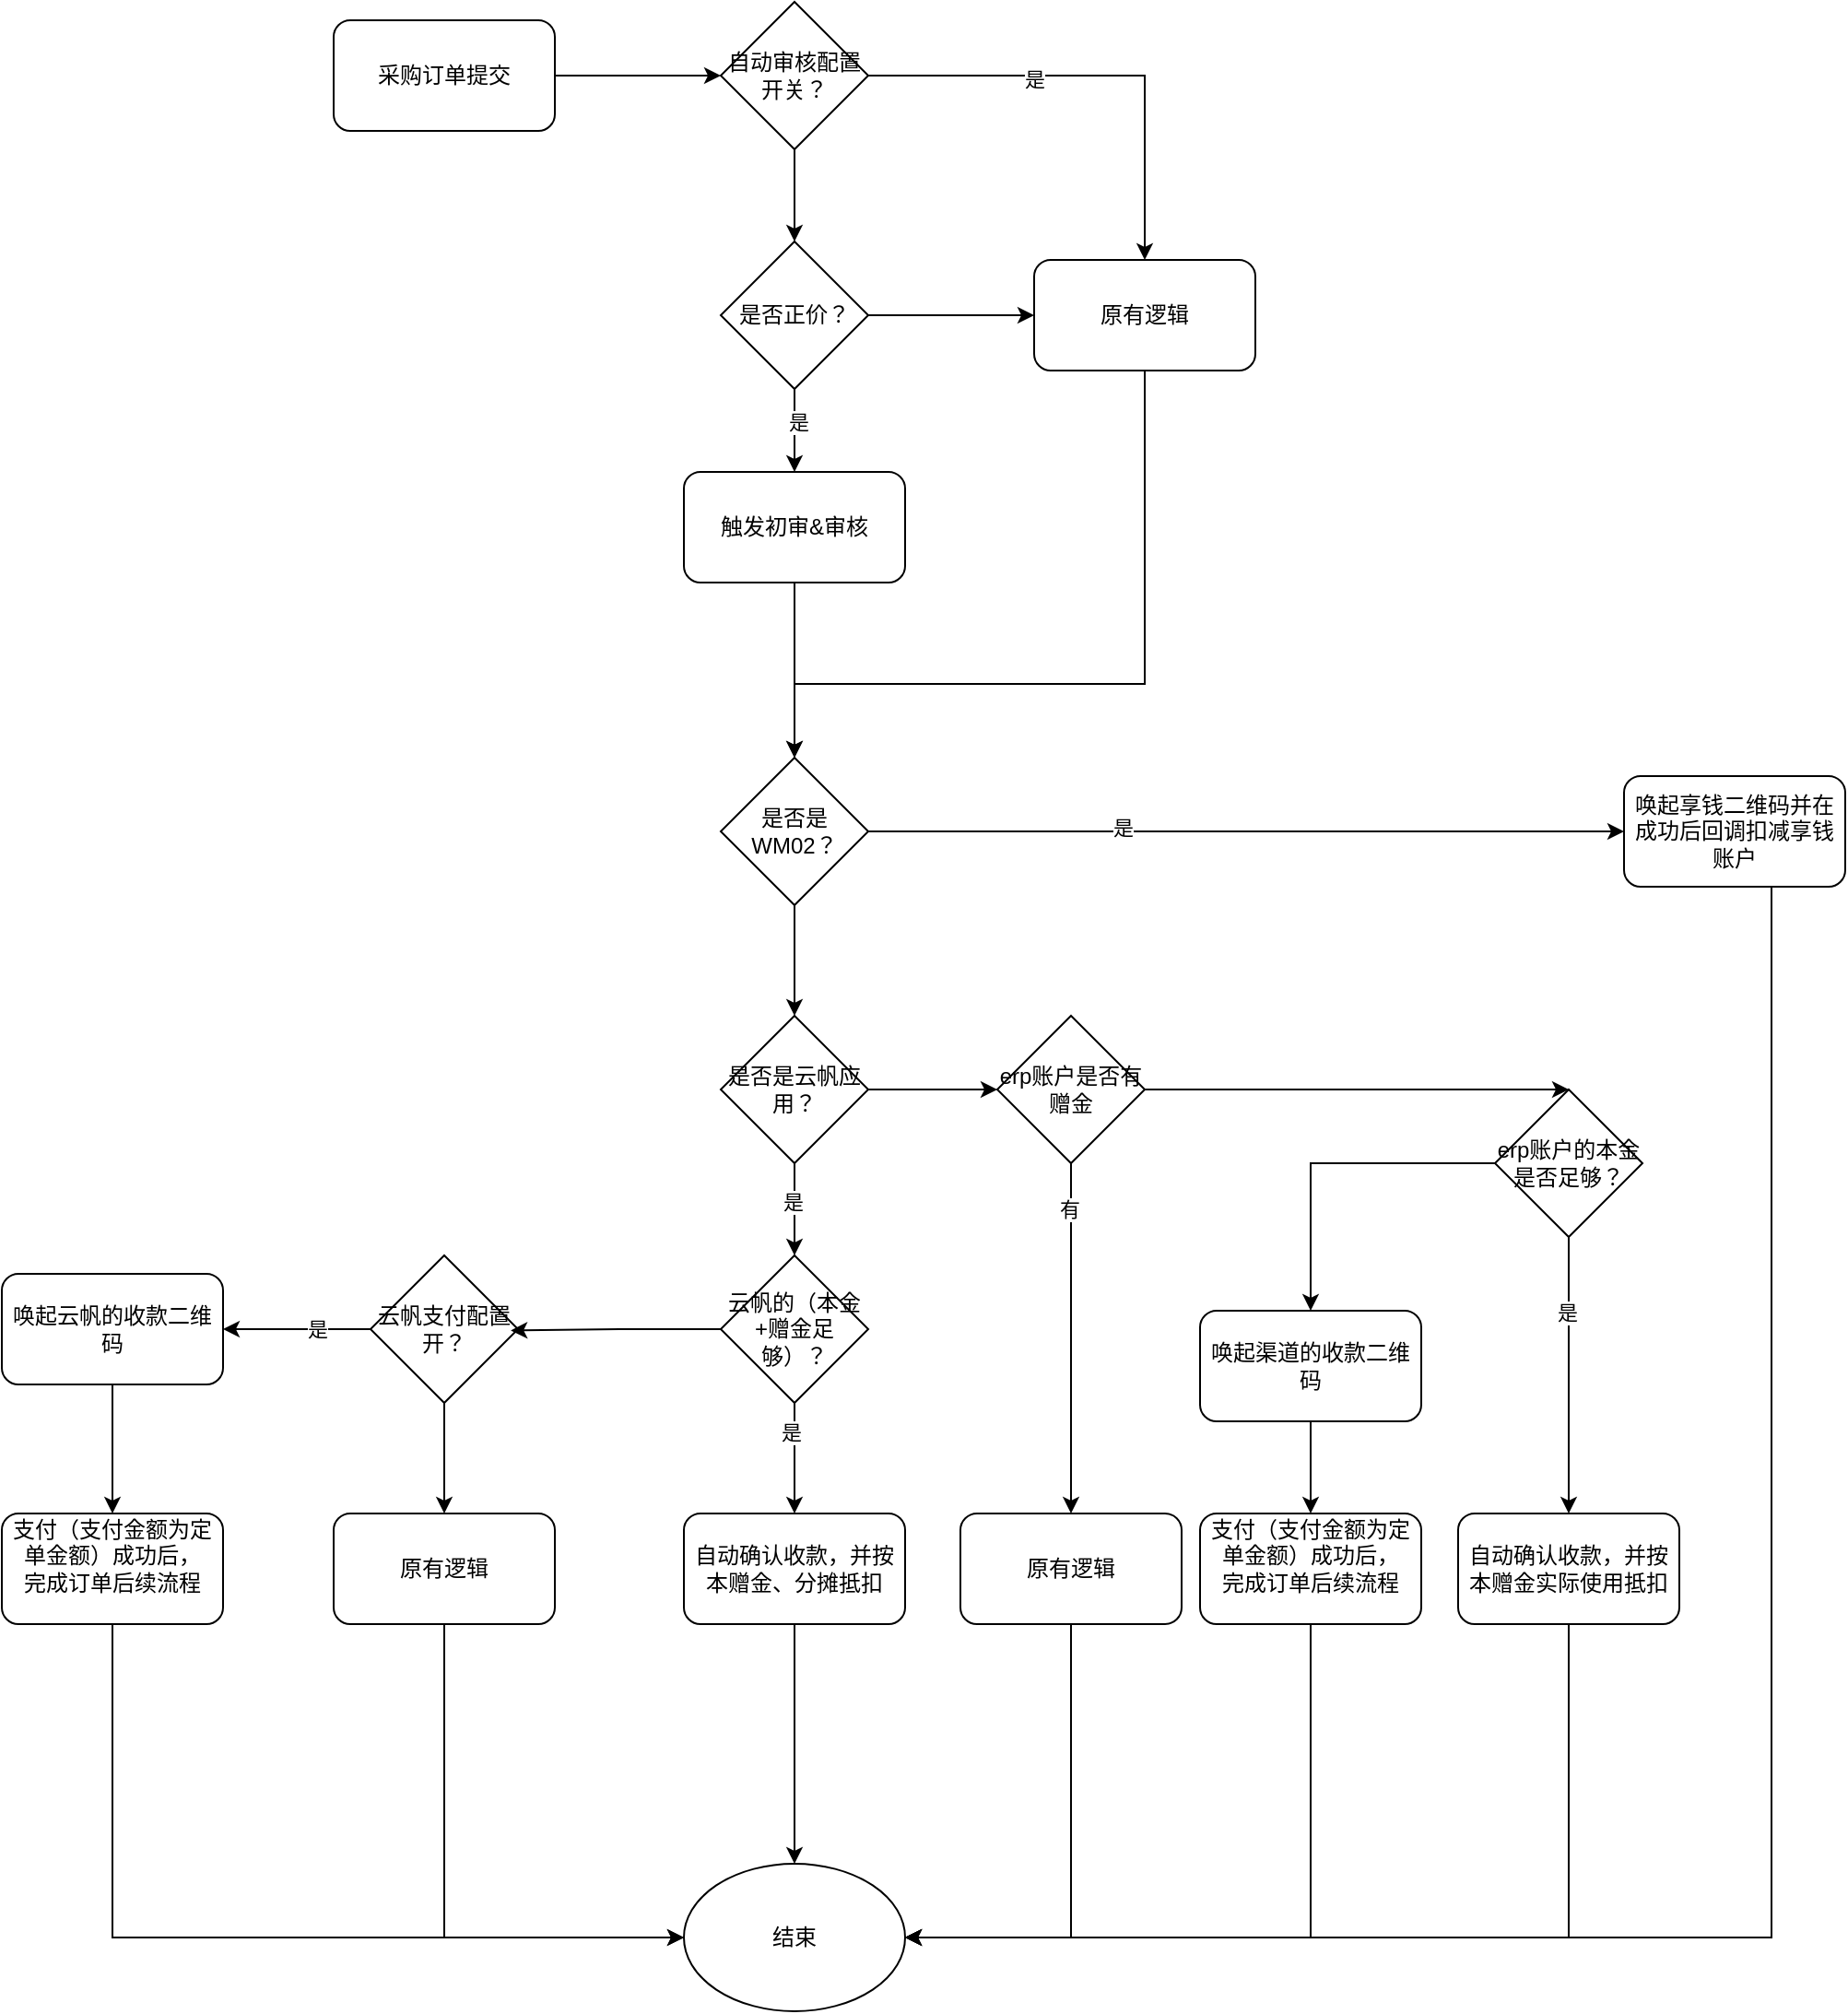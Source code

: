 <mxfile version="26.0.5">
  <diagram name="第 1 页" id="-Kdvy_L9UkKGEoizAO2K">
    <mxGraphModel dx="989" dy="514" grid="1" gridSize="10" guides="1" tooltips="1" connect="1" arrows="1" fold="1" page="1" pageScale="1" pageWidth="1100" pageHeight="850" math="0" shadow="0">
      <root>
        <mxCell id="0" />
        <mxCell id="1" parent="0" />
        <mxCell id="CGeWBXCP5YsrH_zelqQp-5" style="edgeStyle=orthogonalEdgeStyle;rounded=0;orthogonalLoop=1;jettySize=auto;html=1;exitX=0.5;exitY=1;exitDx=0;exitDy=0;" edge="1" parent="1" source="CGeWBXCP5YsrH_zelqQp-1" target="CGeWBXCP5YsrH_zelqQp-4">
          <mxGeometry relative="1" as="geometry" />
        </mxCell>
        <mxCell id="CGeWBXCP5YsrH_zelqQp-8" style="edgeStyle=orthogonalEdgeStyle;rounded=0;orthogonalLoop=1;jettySize=auto;html=1;exitX=1;exitY=0.5;exitDx=0;exitDy=0;" edge="1" parent="1" source="CGeWBXCP5YsrH_zelqQp-1" target="CGeWBXCP5YsrH_zelqQp-7">
          <mxGeometry relative="1" as="geometry" />
        </mxCell>
        <mxCell id="CGeWBXCP5YsrH_zelqQp-69" value="是" style="edgeLabel;html=1;align=center;verticalAlign=middle;resizable=0;points=[];" vertex="1" connectable="0" parent="CGeWBXCP5YsrH_zelqQp-8">
          <mxGeometry x="-0.28" y="-2" relative="1" as="geometry">
            <mxPoint as="offset" />
          </mxGeometry>
        </mxCell>
        <mxCell id="CGeWBXCP5YsrH_zelqQp-1" value="自动审核配置开关？" style="rhombus;whiteSpace=wrap;html=1;" vertex="1" parent="1">
          <mxGeometry x="450" y="110" width="80" height="80" as="geometry" />
        </mxCell>
        <mxCell id="CGeWBXCP5YsrH_zelqQp-3" style="edgeStyle=orthogonalEdgeStyle;rounded=0;orthogonalLoop=1;jettySize=auto;html=1;entryX=0;entryY=0.5;entryDx=0;entryDy=0;" edge="1" parent="1" source="CGeWBXCP5YsrH_zelqQp-2" target="CGeWBXCP5YsrH_zelqQp-1">
          <mxGeometry relative="1" as="geometry" />
        </mxCell>
        <mxCell id="CGeWBXCP5YsrH_zelqQp-2" value="采购订单提交" style="rounded=1;whiteSpace=wrap;html=1;" vertex="1" parent="1">
          <mxGeometry x="240" y="120" width="120" height="60" as="geometry" />
        </mxCell>
        <mxCell id="CGeWBXCP5YsrH_zelqQp-9" style="edgeStyle=orthogonalEdgeStyle;rounded=0;orthogonalLoop=1;jettySize=auto;html=1;" edge="1" parent="1" source="CGeWBXCP5YsrH_zelqQp-4" target="CGeWBXCP5YsrH_zelqQp-7">
          <mxGeometry relative="1" as="geometry" />
        </mxCell>
        <mxCell id="CGeWBXCP5YsrH_zelqQp-12" style="edgeStyle=orthogonalEdgeStyle;rounded=0;orthogonalLoop=1;jettySize=auto;html=1;" edge="1" parent="1" source="CGeWBXCP5YsrH_zelqQp-4" target="CGeWBXCP5YsrH_zelqQp-11">
          <mxGeometry relative="1" as="geometry" />
        </mxCell>
        <mxCell id="CGeWBXCP5YsrH_zelqQp-68" value="是" style="edgeLabel;html=1;align=center;verticalAlign=middle;resizable=0;points=[];" vertex="1" connectable="0" parent="CGeWBXCP5YsrH_zelqQp-12">
          <mxGeometry x="-0.212" y="2" relative="1" as="geometry">
            <mxPoint as="offset" />
          </mxGeometry>
        </mxCell>
        <mxCell id="CGeWBXCP5YsrH_zelqQp-4" value="是否正价？" style="rhombus;whiteSpace=wrap;html=1;" vertex="1" parent="1">
          <mxGeometry x="450" y="240" width="80" height="80" as="geometry" />
        </mxCell>
        <mxCell id="CGeWBXCP5YsrH_zelqQp-19" style="edgeStyle=orthogonalEdgeStyle;rounded=0;orthogonalLoop=1;jettySize=auto;html=1;" edge="1" parent="1" source="CGeWBXCP5YsrH_zelqQp-7" target="CGeWBXCP5YsrH_zelqQp-13">
          <mxGeometry relative="1" as="geometry">
            <Array as="points">
              <mxPoint x="680" y="480" />
              <mxPoint x="490" y="480" />
            </Array>
          </mxGeometry>
        </mxCell>
        <mxCell id="CGeWBXCP5YsrH_zelqQp-7" value="原有逻辑" style="rounded=1;whiteSpace=wrap;html=1;" vertex="1" parent="1">
          <mxGeometry x="620" y="250" width="120" height="60" as="geometry" />
        </mxCell>
        <mxCell id="CGeWBXCP5YsrH_zelqQp-16" style="edgeStyle=orthogonalEdgeStyle;rounded=0;orthogonalLoop=1;jettySize=auto;html=1;entryX=0.5;entryY=0;entryDx=0;entryDy=0;" edge="1" parent="1" source="CGeWBXCP5YsrH_zelqQp-11" target="CGeWBXCP5YsrH_zelqQp-13">
          <mxGeometry relative="1" as="geometry" />
        </mxCell>
        <mxCell id="CGeWBXCP5YsrH_zelqQp-11" value="触发初审&amp;amp;审核" style="rounded=1;whiteSpace=wrap;html=1;" vertex="1" parent="1">
          <mxGeometry x="430" y="365" width="120" height="60" as="geometry" />
        </mxCell>
        <mxCell id="CGeWBXCP5YsrH_zelqQp-20" style="edgeStyle=orthogonalEdgeStyle;rounded=0;orthogonalLoop=1;jettySize=auto;html=1;" edge="1" parent="1" source="CGeWBXCP5YsrH_zelqQp-13" target="CGeWBXCP5YsrH_zelqQp-14">
          <mxGeometry relative="1" as="geometry" />
        </mxCell>
        <mxCell id="CGeWBXCP5YsrH_zelqQp-21" value="是" style="edgeLabel;html=1;align=center;verticalAlign=middle;resizable=0;points=[];" vertex="1" connectable="0" parent="CGeWBXCP5YsrH_zelqQp-20">
          <mxGeometry x="-0.326" y="2" relative="1" as="geometry">
            <mxPoint as="offset" />
          </mxGeometry>
        </mxCell>
        <mxCell id="CGeWBXCP5YsrH_zelqQp-23" style="edgeStyle=orthogonalEdgeStyle;rounded=0;orthogonalLoop=1;jettySize=auto;html=1;" edge="1" parent="1" source="CGeWBXCP5YsrH_zelqQp-13" target="CGeWBXCP5YsrH_zelqQp-22">
          <mxGeometry relative="1" as="geometry" />
        </mxCell>
        <mxCell id="CGeWBXCP5YsrH_zelqQp-13" value="是否是WM02？" style="rhombus;whiteSpace=wrap;html=1;" vertex="1" parent="1">
          <mxGeometry x="450" y="520" width="80" height="80" as="geometry" />
        </mxCell>
        <mxCell id="CGeWBXCP5YsrH_zelqQp-64" style="edgeStyle=orthogonalEdgeStyle;rounded=0;orthogonalLoop=1;jettySize=auto;html=1;entryX=1;entryY=0.5;entryDx=0;entryDy=0;" edge="1" parent="1" source="CGeWBXCP5YsrH_zelqQp-14" target="CGeWBXCP5YsrH_zelqQp-55">
          <mxGeometry relative="1" as="geometry">
            <Array as="points">
              <mxPoint x="1020" y="1160" />
            </Array>
          </mxGeometry>
        </mxCell>
        <mxCell id="CGeWBXCP5YsrH_zelqQp-14" value="唤起享钱二维码并在成功后回调扣减享钱账户" style="rounded=1;whiteSpace=wrap;html=1;" vertex="1" parent="1">
          <mxGeometry x="940" y="530" width="120" height="60" as="geometry" />
        </mxCell>
        <mxCell id="CGeWBXCP5YsrH_zelqQp-25" style="edgeStyle=orthogonalEdgeStyle;rounded=0;orthogonalLoop=1;jettySize=auto;html=1;exitX=0.5;exitY=1;exitDx=0;exitDy=0;" edge="1" parent="1" source="CGeWBXCP5YsrH_zelqQp-22" target="CGeWBXCP5YsrH_zelqQp-24">
          <mxGeometry relative="1" as="geometry" />
        </mxCell>
        <mxCell id="CGeWBXCP5YsrH_zelqQp-26" value="是" style="edgeLabel;html=1;align=center;verticalAlign=middle;resizable=0;points=[];" vertex="1" connectable="0" parent="CGeWBXCP5YsrH_zelqQp-25">
          <mxGeometry x="-0.171" y="-1" relative="1" as="geometry">
            <mxPoint as="offset" />
          </mxGeometry>
        </mxCell>
        <mxCell id="CGeWBXCP5YsrH_zelqQp-71" style="edgeStyle=orthogonalEdgeStyle;rounded=0;orthogonalLoop=1;jettySize=auto;html=1;exitX=1;exitY=0.5;exitDx=0;exitDy=0;entryX=0;entryY=0.5;entryDx=0;entryDy=0;" edge="1" parent="1" source="CGeWBXCP5YsrH_zelqQp-22" target="CGeWBXCP5YsrH_zelqQp-70">
          <mxGeometry relative="1" as="geometry" />
        </mxCell>
        <mxCell id="CGeWBXCP5YsrH_zelqQp-22" value="是否是云帆应用？" style="rhombus;whiteSpace=wrap;html=1;" vertex="1" parent="1">
          <mxGeometry x="450" y="660" width="80" height="80" as="geometry" />
        </mxCell>
        <mxCell id="CGeWBXCP5YsrH_zelqQp-28" style="edgeStyle=orthogonalEdgeStyle;rounded=0;orthogonalLoop=1;jettySize=auto;html=1;exitX=0.5;exitY=1;exitDx=0;exitDy=0;" edge="1" parent="1" source="CGeWBXCP5YsrH_zelqQp-24" target="CGeWBXCP5YsrH_zelqQp-27">
          <mxGeometry relative="1" as="geometry" />
        </mxCell>
        <mxCell id="CGeWBXCP5YsrH_zelqQp-29" value="是" style="edgeLabel;html=1;align=center;verticalAlign=middle;resizable=0;points=[];" vertex="1" connectable="0" parent="CGeWBXCP5YsrH_zelqQp-28">
          <mxGeometry x="-0.468" y="-2" relative="1" as="geometry">
            <mxPoint as="offset" />
          </mxGeometry>
        </mxCell>
        <mxCell id="CGeWBXCP5YsrH_zelqQp-24" value="云帆的（本金+赠金足够）？" style="rhombus;whiteSpace=wrap;html=1;" vertex="1" parent="1">
          <mxGeometry x="450" y="790" width="80" height="80" as="geometry" />
        </mxCell>
        <mxCell id="CGeWBXCP5YsrH_zelqQp-58" style="edgeStyle=orthogonalEdgeStyle;rounded=0;orthogonalLoop=1;jettySize=auto;html=1;exitX=0.5;exitY=1;exitDx=0;exitDy=0;" edge="1" parent="1" source="CGeWBXCP5YsrH_zelqQp-27" target="CGeWBXCP5YsrH_zelqQp-55">
          <mxGeometry relative="1" as="geometry" />
        </mxCell>
        <mxCell id="CGeWBXCP5YsrH_zelqQp-27" value="自动确认收款，并按本赠金、分摊抵扣" style="rounded=1;whiteSpace=wrap;html=1;" vertex="1" parent="1">
          <mxGeometry x="430" y="930" width="120" height="60" as="geometry" />
        </mxCell>
        <mxCell id="CGeWBXCP5YsrH_zelqQp-33" style="edgeStyle=orthogonalEdgeStyle;rounded=0;orthogonalLoop=1;jettySize=auto;html=1;exitX=0.5;exitY=1;exitDx=0;exitDy=0;" edge="1" parent="1" source="CGeWBXCP5YsrH_zelqQp-30" target="CGeWBXCP5YsrH_zelqQp-31">
          <mxGeometry relative="1" as="geometry" />
        </mxCell>
        <mxCell id="CGeWBXCP5YsrH_zelqQp-36" style="edgeStyle=orthogonalEdgeStyle;rounded=0;orthogonalLoop=1;jettySize=auto;html=1;exitX=0;exitY=0.5;exitDx=0;exitDy=0;entryX=1;entryY=0.5;entryDx=0;entryDy=0;" edge="1" parent="1" source="CGeWBXCP5YsrH_zelqQp-30" target="CGeWBXCP5YsrH_zelqQp-35">
          <mxGeometry relative="1" as="geometry" />
        </mxCell>
        <mxCell id="CGeWBXCP5YsrH_zelqQp-66" value="是" style="edgeLabel;html=1;align=center;verticalAlign=middle;resizable=0;points=[];" vertex="1" connectable="0" parent="CGeWBXCP5YsrH_zelqQp-36">
          <mxGeometry x="-0.275" relative="1" as="geometry">
            <mxPoint as="offset" />
          </mxGeometry>
        </mxCell>
        <mxCell id="CGeWBXCP5YsrH_zelqQp-30" value="云帆支付配置开？" style="rhombus;whiteSpace=wrap;html=1;" vertex="1" parent="1">
          <mxGeometry x="260" y="790" width="80" height="80" as="geometry" />
        </mxCell>
        <mxCell id="CGeWBXCP5YsrH_zelqQp-57" style="edgeStyle=orthogonalEdgeStyle;rounded=0;orthogonalLoop=1;jettySize=auto;html=1;entryX=0;entryY=0.5;entryDx=0;entryDy=0;" edge="1" parent="1" source="CGeWBXCP5YsrH_zelqQp-31" target="CGeWBXCP5YsrH_zelqQp-55">
          <mxGeometry relative="1" as="geometry">
            <Array as="points">
              <mxPoint x="300" y="1160" />
            </Array>
          </mxGeometry>
        </mxCell>
        <mxCell id="CGeWBXCP5YsrH_zelqQp-31" value="原有逻辑" style="rounded=1;whiteSpace=wrap;html=1;" vertex="1" parent="1">
          <mxGeometry x="240" y="930" width="120" height="60" as="geometry" />
        </mxCell>
        <mxCell id="CGeWBXCP5YsrH_zelqQp-32" style="edgeStyle=orthogonalEdgeStyle;rounded=0;orthogonalLoop=1;jettySize=auto;html=1;exitX=0;exitY=0.5;exitDx=0;exitDy=0;entryX=0.951;entryY=0.509;entryDx=0;entryDy=0;entryPerimeter=0;" edge="1" parent="1" source="CGeWBXCP5YsrH_zelqQp-24" target="CGeWBXCP5YsrH_zelqQp-30">
          <mxGeometry relative="1" as="geometry" />
        </mxCell>
        <mxCell id="CGeWBXCP5YsrH_zelqQp-38" style="edgeStyle=orthogonalEdgeStyle;rounded=0;orthogonalLoop=1;jettySize=auto;html=1;entryX=0.5;entryY=0;entryDx=0;entryDy=0;" edge="1" parent="1" source="CGeWBXCP5YsrH_zelqQp-35" target="CGeWBXCP5YsrH_zelqQp-37">
          <mxGeometry relative="1" as="geometry" />
        </mxCell>
        <mxCell id="CGeWBXCP5YsrH_zelqQp-35" value="唤起云帆的收款二维码" style="rounded=1;whiteSpace=wrap;html=1;" vertex="1" parent="1">
          <mxGeometry x="60" y="800" width="120" height="60" as="geometry" />
        </mxCell>
        <mxCell id="CGeWBXCP5YsrH_zelqQp-56" style="edgeStyle=orthogonalEdgeStyle;rounded=0;orthogonalLoop=1;jettySize=auto;html=1;entryX=0;entryY=0.5;entryDx=0;entryDy=0;" edge="1" parent="1" source="CGeWBXCP5YsrH_zelqQp-37" target="CGeWBXCP5YsrH_zelqQp-55">
          <mxGeometry relative="1" as="geometry">
            <Array as="points">
              <mxPoint x="120" y="1160" />
            </Array>
          </mxGeometry>
        </mxCell>
        <mxCell id="CGeWBXCP5YsrH_zelqQp-37" value="支付（支付金额为定单金额）成功后，&lt;br&gt;完成订单后续流程&lt;div&gt;&lt;br&gt;&lt;/div&gt;" style="rounded=1;whiteSpace=wrap;html=1;" vertex="1" parent="1">
          <mxGeometry x="60" y="930" width="120" height="60" as="geometry" />
        </mxCell>
        <mxCell id="CGeWBXCP5YsrH_zelqQp-77" style="edgeStyle=orthogonalEdgeStyle;rounded=0;orthogonalLoop=1;jettySize=auto;html=1;" edge="1" parent="1" source="CGeWBXCP5YsrH_zelqQp-39" target="CGeWBXCP5YsrH_zelqQp-42">
          <mxGeometry relative="1" as="geometry">
            <mxPoint x="890.0" y="820" as="targetPoint" />
          </mxGeometry>
        </mxCell>
        <mxCell id="CGeWBXCP5YsrH_zelqQp-80" value="是" style="edgeLabel;html=1;align=center;verticalAlign=middle;resizable=0;points=[];" vertex="1" connectable="0" parent="CGeWBXCP5YsrH_zelqQp-77">
          <mxGeometry x="-0.458" y="-1" relative="1" as="geometry">
            <mxPoint as="offset" />
          </mxGeometry>
        </mxCell>
        <mxCell id="CGeWBXCP5YsrH_zelqQp-78" style="edgeStyle=orthogonalEdgeStyle;rounded=0;orthogonalLoop=1;jettySize=auto;html=1;exitX=0;exitY=0.5;exitDx=0;exitDy=0;entryX=0.5;entryY=0;entryDx=0;entryDy=0;" edge="1" parent="1" source="CGeWBXCP5YsrH_zelqQp-39" target="CGeWBXCP5YsrH_zelqQp-49">
          <mxGeometry relative="1" as="geometry" />
        </mxCell>
        <mxCell id="CGeWBXCP5YsrH_zelqQp-39" value="erp账户的本金是否足够？" style="rhombus;whiteSpace=wrap;html=1;" vertex="1" parent="1">
          <mxGeometry x="870" y="700" width="80" height="80" as="geometry" />
        </mxCell>
        <mxCell id="CGeWBXCP5YsrH_zelqQp-81" style="edgeStyle=orthogonalEdgeStyle;rounded=0;orthogonalLoop=1;jettySize=auto;html=1;entryX=1;entryY=0.5;entryDx=0;entryDy=0;" edge="1" parent="1" source="CGeWBXCP5YsrH_zelqQp-42" target="CGeWBXCP5YsrH_zelqQp-55">
          <mxGeometry relative="1" as="geometry">
            <Array as="points">
              <mxPoint x="910" y="1160" />
            </Array>
          </mxGeometry>
        </mxCell>
        <mxCell id="CGeWBXCP5YsrH_zelqQp-42" value="自动确认收款，并按本赠金实际使用抵扣" style="rounded=1;whiteSpace=wrap;html=1;" vertex="1" parent="1">
          <mxGeometry x="850" y="930" width="120" height="60" as="geometry" />
        </mxCell>
        <mxCell id="CGeWBXCP5YsrH_zelqQp-48" style="edgeStyle=orthogonalEdgeStyle;rounded=0;orthogonalLoop=1;jettySize=auto;html=1;entryX=0.5;entryY=0;entryDx=0;entryDy=0;" edge="1" parent="1" source="CGeWBXCP5YsrH_zelqQp-49" target="CGeWBXCP5YsrH_zelqQp-50">
          <mxGeometry relative="1" as="geometry" />
        </mxCell>
        <mxCell id="CGeWBXCP5YsrH_zelqQp-49" value="唤起渠道的收款二维码" style="rounded=1;whiteSpace=wrap;html=1;" vertex="1" parent="1">
          <mxGeometry x="710" y="820" width="120" height="60" as="geometry" />
        </mxCell>
        <mxCell id="CGeWBXCP5YsrH_zelqQp-61" style="edgeStyle=orthogonalEdgeStyle;rounded=0;orthogonalLoop=1;jettySize=auto;html=1;entryX=1;entryY=0.5;entryDx=0;entryDy=0;exitX=0.5;exitY=1;exitDx=0;exitDy=0;" edge="1" parent="1" source="CGeWBXCP5YsrH_zelqQp-50" target="CGeWBXCP5YsrH_zelqQp-55">
          <mxGeometry relative="1" as="geometry">
            <Array as="points">
              <mxPoint x="770" y="1160" />
            </Array>
          </mxGeometry>
        </mxCell>
        <mxCell id="CGeWBXCP5YsrH_zelqQp-50" value="支付（支付金额为定单金额）成功后，&lt;br&gt;完成订单后续流程&lt;div&gt;&lt;br&gt;&lt;/div&gt;" style="rounded=1;whiteSpace=wrap;html=1;" vertex="1" parent="1">
          <mxGeometry x="710" y="930" width="120" height="60" as="geometry" />
        </mxCell>
        <mxCell id="CGeWBXCP5YsrH_zelqQp-62" style="edgeStyle=orthogonalEdgeStyle;rounded=0;orthogonalLoop=1;jettySize=auto;html=1;exitX=0.5;exitY=1;exitDx=0;exitDy=0;entryX=1;entryY=0.5;entryDx=0;entryDy=0;" edge="1" parent="1" source="CGeWBXCP5YsrH_zelqQp-53" target="CGeWBXCP5YsrH_zelqQp-55">
          <mxGeometry relative="1" as="geometry" />
        </mxCell>
        <mxCell id="CGeWBXCP5YsrH_zelqQp-53" value="原有逻辑" style="rounded=1;whiteSpace=wrap;html=1;" vertex="1" parent="1">
          <mxGeometry x="580" y="930" width="120" height="60" as="geometry" />
        </mxCell>
        <mxCell id="CGeWBXCP5YsrH_zelqQp-55" value="结束" style="ellipse;whiteSpace=wrap;html=1;" vertex="1" parent="1">
          <mxGeometry x="430" y="1120" width="120" height="80" as="geometry" />
        </mxCell>
        <mxCell id="CGeWBXCP5YsrH_zelqQp-72" style="edgeStyle=orthogonalEdgeStyle;rounded=0;orthogonalLoop=1;jettySize=auto;html=1;entryX=0.5;entryY=0;entryDx=0;entryDy=0;" edge="1" parent="1" source="CGeWBXCP5YsrH_zelqQp-70" target="CGeWBXCP5YsrH_zelqQp-39">
          <mxGeometry relative="1" as="geometry">
            <Array as="points">
              <mxPoint x="830" y="700" />
              <mxPoint x="830" y="700" />
            </Array>
          </mxGeometry>
        </mxCell>
        <mxCell id="CGeWBXCP5YsrH_zelqQp-70" value="erp账户是否有赠金" style="rhombus;whiteSpace=wrap;html=1;" vertex="1" parent="1">
          <mxGeometry x="600" y="660" width="80" height="80" as="geometry" />
        </mxCell>
        <mxCell id="CGeWBXCP5YsrH_zelqQp-74" style="edgeStyle=orthogonalEdgeStyle;rounded=0;orthogonalLoop=1;jettySize=auto;html=1;exitX=0.5;exitY=1;exitDx=0;exitDy=0;" edge="1" parent="1" source="CGeWBXCP5YsrH_zelqQp-70" target="CGeWBXCP5YsrH_zelqQp-53">
          <mxGeometry relative="1" as="geometry" />
        </mxCell>
        <mxCell id="CGeWBXCP5YsrH_zelqQp-75" value="有" style="edgeLabel;html=1;align=center;verticalAlign=middle;resizable=0;points=[];" vertex="1" connectable="0" parent="CGeWBXCP5YsrH_zelqQp-74">
          <mxGeometry x="-0.741" y="-1" relative="1" as="geometry">
            <mxPoint as="offset" />
          </mxGeometry>
        </mxCell>
      </root>
    </mxGraphModel>
  </diagram>
</mxfile>
